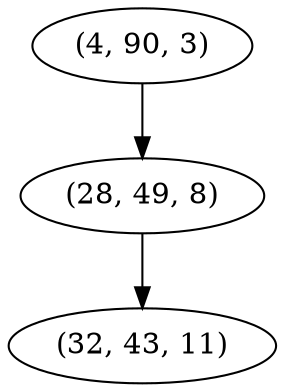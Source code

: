 digraph tree {
    "(4, 90, 3)";
    "(28, 49, 8)";
    "(32, 43, 11)";
    "(4, 90, 3)" -> "(28, 49, 8)";
    "(28, 49, 8)" -> "(32, 43, 11)";
}
